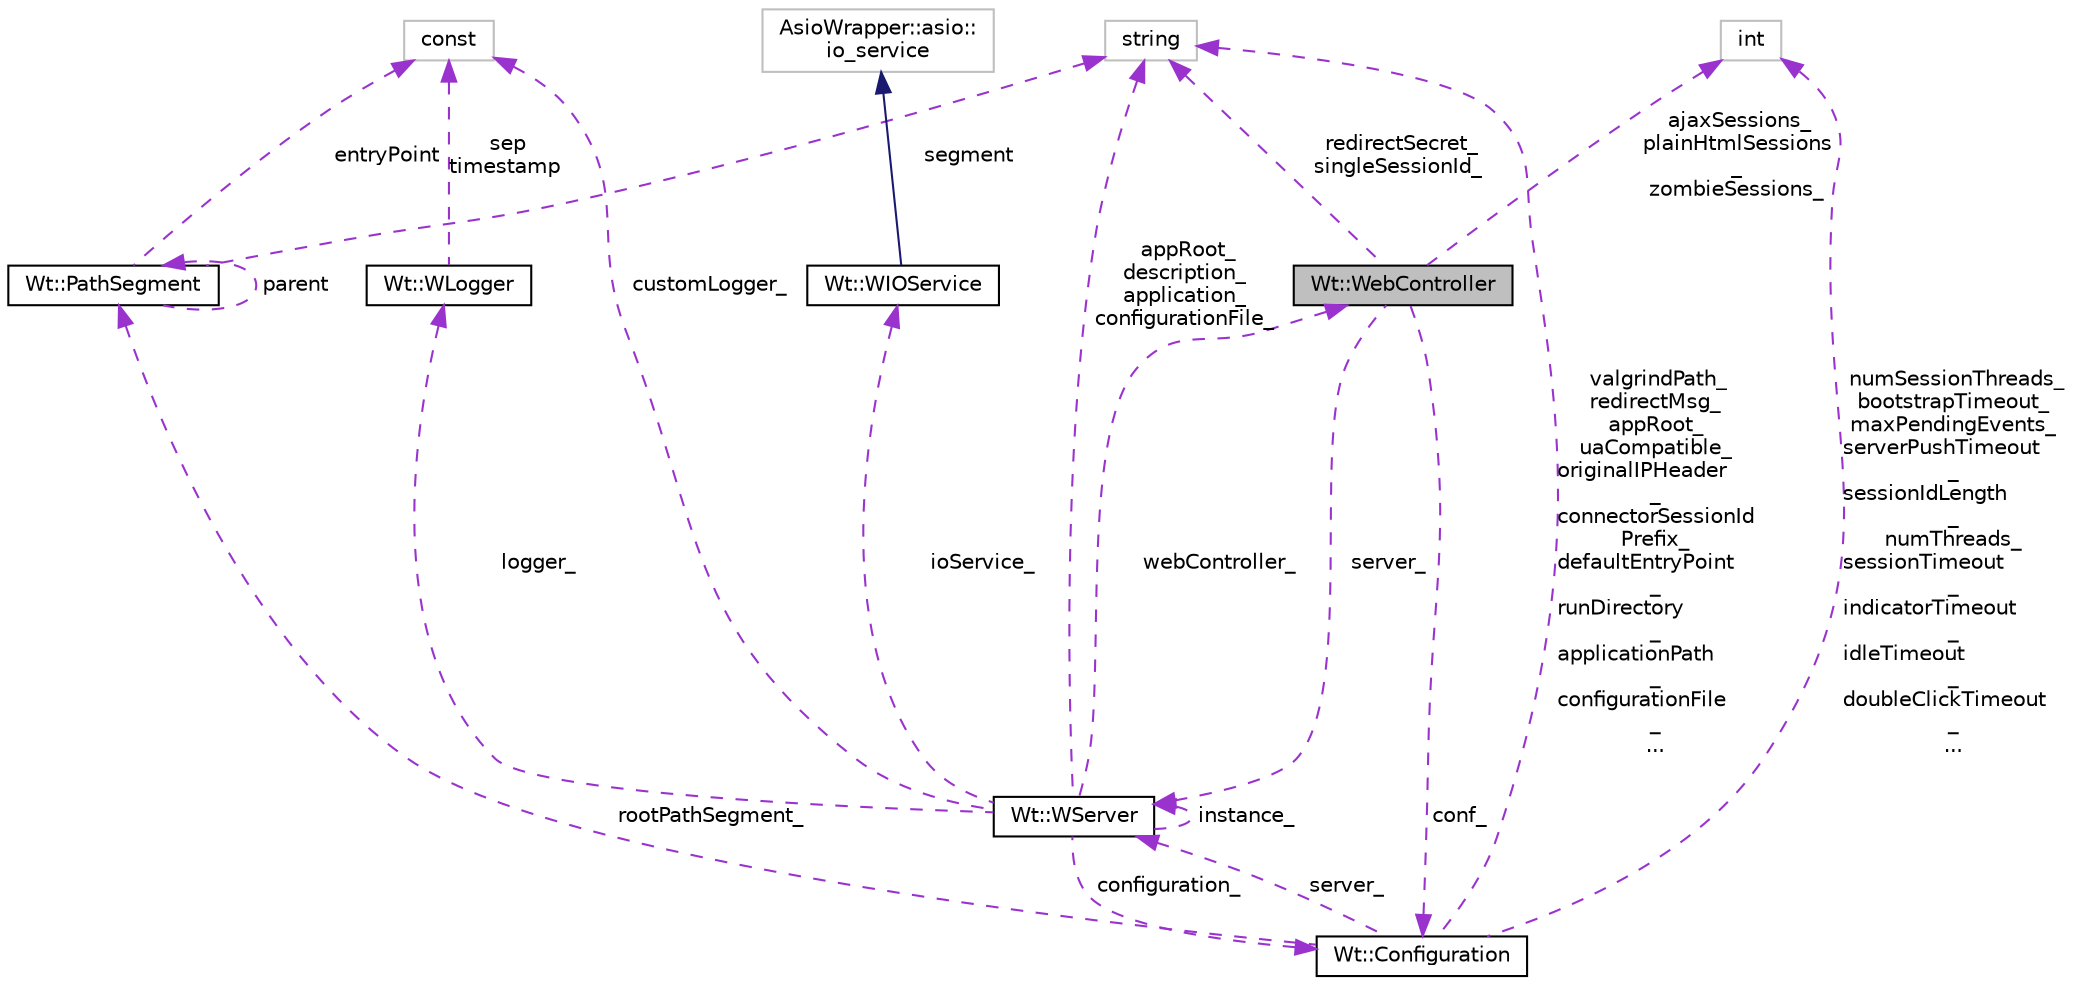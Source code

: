 digraph "Wt::WebController"
{
 // LATEX_PDF_SIZE
  edge [fontname="Helvetica",fontsize="10",labelfontname="Helvetica",labelfontsize="10"];
  node [fontname="Helvetica",fontsize="10",shape=record];
  Node1 [label="Wt::WebController",height=0.2,width=0.4,color="black", fillcolor="grey75", style="filled", fontcolor="black",tooltip=" "];
  Node2 -> Node1 [dir="back",color="darkorchid3",fontsize="10",style="dashed",label=" conf_" ,fontname="Helvetica"];
  Node2 [label="Wt::Configuration",height=0.2,width=0.4,color="black", fillcolor="white", style="filled",URL="$classWt_1_1Configuration.html",tooltip=" "];
  Node3 -> Node2 [dir="back",color="darkorchid3",fontsize="10",style="dashed",label=" rootPathSegment_" ,fontname="Helvetica"];
  Node3 [label="Wt::PathSegment",height=0.2,width=0.4,color="black", fillcolor="white", style="filled",URL="$structWt_1_1PathSegment.html",tooltip=" "];
  Node3 -> Node3 [dir="back",color="darkorchid3",fontsize="10",style="dashed",label=" parent" ,fontname="Helvetica"];
  Node4 -> Node3 [dir="back",color="darkorchid3",fontsize="10",style="dashed",label=" segment" ,fontname="Helvetica"];
  Node4 [label="string",height=0.2,width=0.4,color="grey75", fillcolor="white", style="filled",tooltip=" "];
  Node5 -> Node3 [dir="back",color="darkorchid3",fontsize="10",style="dashed",label=" entryPoint" ,fontname="Helvetica"];
  Node5 [label="const",height=0.2,width=0.4,color="grey75", fillcolor="white", style="filled",tooltip=" "];
  Node6 -> Node2 [dir="back",color="darkorchid3",fontsize="10",style="dashed",label=" server_" ,fontname="Helvetica"];
  Node6 [label="Wt::WServer",height=0.2,width=0.4,color="black", fillcolor="white", style="filled",URL="$classWt_1_1WServer.html",tooltip="A class encapsulating a web application server."];
  Node7 -> Node6 [dir="back",color="darkorchid3",fontsize="10",style="dashed",label=" ioService_" ,fontname="Helvetica"];
  Node7 [label="Wt::WIOService",height=0.2,width=0.4,color="black", fillcolor="white", style="filled",URL="$classWt_1_1WIOService.html",tooltip="An I/O service."];
  Node8 -> Node7 [dir="back",color="midnightblue",fontsize="10",style="solid",fontname="Helvetica"];
  Node8 [label="AsioWrapper::asio::\lio_service",height=0.2,width=0.4,color="grey75", fillcolor="white", style="filled",tooltip=" "];
  Node2 -> Node6 [dir="back",color="darkorchid3",fontsize="10",style="dashed",label=" configuration_" ,fontname="Helvetica"];
  Node9 -> Node6 [dir="back",color="darkorchid3",fontsize="10",style="dashed",label=" logger_" ,fontname="Helvetica"];
  Node9 [label="Wt::WLogger",height=0.2,width=0.4,color="black", fillcolor="white", style="filled",URL="$classWt_1_1WLogger.html",tooltip="A simple logging class."];
  Node5 -> Node9 [dir="back",color="darkorchid3",fontsize="10",style="dashed",label=" sep\ntimestamp" ,fontname="Helvetica"];
  Node6 -> Node6 [dir="back",color="darkorchid3",fontsize="10",style="dashed",label=" instance_" ,fontname="Helvetica"];
  Node1 -> Node6 [dir="back",color="darkorchid3",fontsize="10",style="dashed",label=" webController_" ,fontname="Helvetica"];
  Node4 -> Node6 [dir="back",color="darkorchid3",fontsize="10",style="dashed",label=" appRoot_\ndescription_\napplication_\nconfigurationFile_" ,fontname="Helvetica"];
  Node5 -> Node6 [dir="back",color="darkorchid3",fontsize="10",style="dashed",label=" customLogger_" ,fontname="Helvetica"];
  Node10 -> Node2 [dir="back",color="darkorchid3",fontsize="10",style="dashed",label=" numSessionThreads_\nbootstrapTimeout_\nmaxPendingEvents_\nserverPushTimeout\l_\nsessionIdLength\l_\nnumThreads_\nsessionTimeout\l_\nindicatorTimeout\l_\nidleTimeout\l_\ndoubleClickTimeout\l_\n..." ,fontname="Helvetica"];
  Node10 [label="int",height=0.2,width=0.4,color="grey75", fillcolor="white", style="filled",tooltip=" "];
  Node4 -> Node2 [dir="back",color="darkorchid3",fontsize="10",style="dashed",label=" valgrindPath_\nredirectMsg_\nappRoot_\nuaCompatible_\noriginalIPHeader\l_\nconnectorSessionId\lPrefix_\ndefaultEntryPoint\l_\nrunDirectory\l_\napplicationPath\l_\nconfigurationFile\l_\n..." ,fontname="Helvetica"];
  Node6 -> Node1 [dir="back",color="darkorchid3",fontsize="10",style="dashed",label=" server_" ,fontname="Helvetica"];
  Node10 -> Node1 [dir="back",color="darkorchid3",fontsize="10",style="dashed",label=" ajaxSessions_\nplainHtmlSessions\l_\nzombieSessions_" ,fontname="Helvetica"];
  Node4 -> Node1 [dir="back",color="darkorchid3",fontsize="10",style="dashed",label=" redirectSecret_\nsingleSessionId_" ,fontname="Helvetica"];
}
